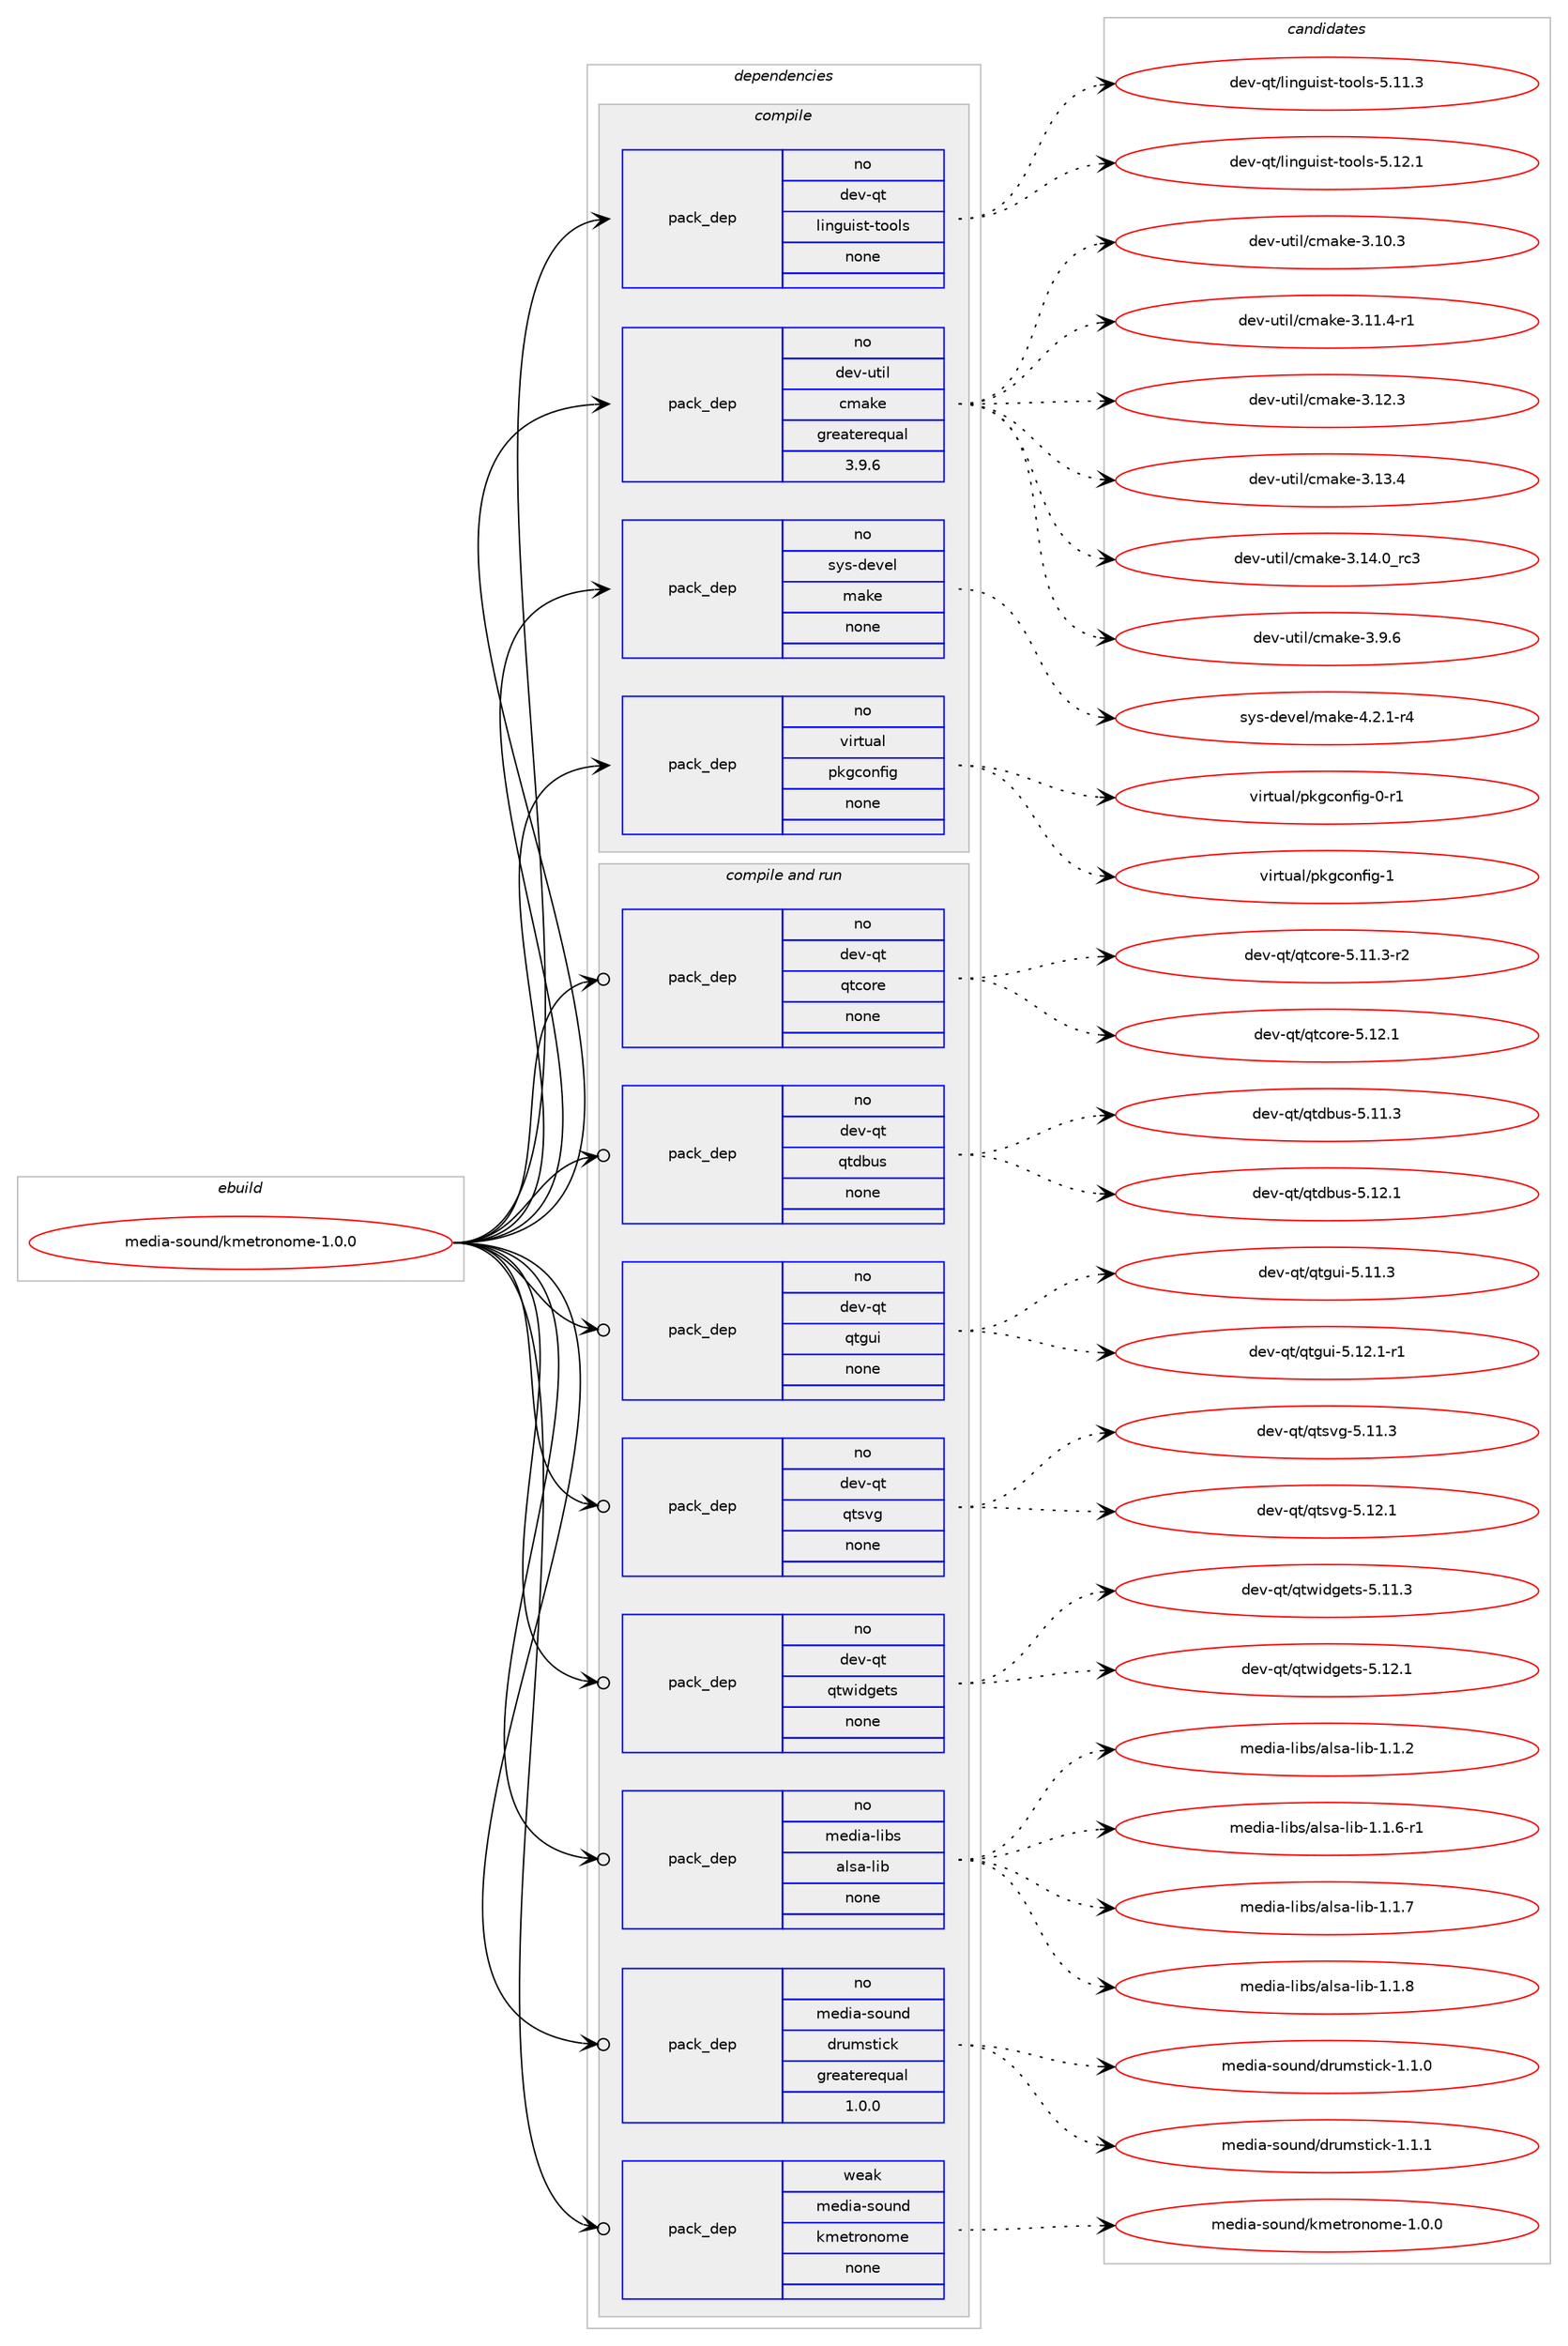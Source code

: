 digraph prolog {

# *************
# Graph options
# *************

newrank=true;
concentrate=true;
compound=true;
graph [rankdir=LR,fontname=Helvetica,fontsize=10,ranksep=1.5];#, ranksep=2.5, nodesep=0.2];
edge  [arrowhead=vee];
node  [fontname=Helvetica,fontsize=10];

# **********
# The ebuild
# **********

subgraph cluster_leftcol {
color=gray;
rank=same;
label=<<i>ebuild</i>>;
id [label="media-sound/kmetronome-1.0.0", color=red, width=4, href="../media-sound/kmetronome-1.0.0.svg"];
}

# ****************
# The dependencies
# ****************

subgraph cluster_midcol {
color=gray;
label=<<i>dependencies</i>>;
subgraph cluster_compile {
fillcolor="#eeeeee";
style=filled;
label=<<i>compile</i>>;
subgraph pack1163395 {
dependency1627029 [label=<<TABLE BORDER="0" CELLBORDER="1" CELLSPACING="0" CELLPADDING="4" WIDTH="220"><TR><TD ROWSPAN="6" CELLPADDING="30">pack_dep</TD></TR><TR><TD WIDTH="110">no</TD></TR><TR><TD>dev-qt</TD></TR><TR><TD>linguist-tools</TD></TR><TR><TD>none</TD></TR><TR><TD></TD></TR></TABLE>>, shape=none, color=blue];
}
id:e -> dependency1627029:w [weight=20,style="solid",arrowhead="vee"];
subgraph pack1163396 {
dependency1627030 [label=<<TABLE BORDER="0" CELLBORDER="1" CELLSPACING="0" CELLPADDING="4" WIDTH="220"><TR><TD ROWSPAN="6" CELLPADDING="30">pack_dep</TD></TR><TR><TD WIDTH="110">no</TD></TR><TR><TD>dev-util</TD></TR><TR><TD>cmake</TD></TR><TR><TD>greaterequal</TD></TR><TR><TD>3.9.6</TD></TR></TABLE>>, shape=none, color=blue];
}
id:e -> dependency1627030:w [weight=20,style="solid",arrowhead="vee"];
subgraph pack1163397 {
dependency1627031 [label=<<TABLE BORDER="0" CELLBORDER="1" CELLSPACING="0" CELLPADDING="4" WIDTH="220"><TR><TD ROWSPAN="6" CELLPADDING="30">pack_dep</TD></TR><TR><TD WIDTH="110">no</TD></TR><TR><TD>sys-devel</TD></TR><TR><TD>make</TD></TR><TR><TD>none</TD></TR><TR><TD></TD></TR></TABLE>>, shape=none, color=blue];
}
id:e -> dependency1627031:w [weight=20,style="solid",arrowhead="vee"];
subgraph pack1163398 {
dependency1627032 [label=<<TABLE BORDER="0" CELLBORDER="1" CELLSPACING="0" CELLPADDING="4" WIDTH="220"><TR><TD ROWSPAN="6" CELLPADDING="30">pack_dep</TD></TR><TR><TD WIDTH="110">no</TD></TR><TR><TD>virtual</TD></TR><TR><TD>pkgconfig</TD></TR><TR><TD>none</TD></TR><TR><TD></TD></TR></TABLE>>, shape=none, color=blue];
}
id:e -> dependency1627032:w [weight=20,style="solid",arrowhead="vee"];
}
subgraph cluster_compileandrun {
fillcolor="#eeeeee";
style=filled;
label=<<i>compile and run</i>>;
subgraph pack1163399 {
dependency1627033 [label=<<TABLE BORDER="0" CELLBORDER="1" CELLSPACING="0" CELLPADDING="4" WIDTH="220"><TR><TD ROWSPAN="6" CELLPADDING="30">pack_dep</TD></TR><TR><TD WIDTH="110">no</TD></TR><TR><TD>dev-qt</TD></TR><TR><TD>qtcore</TD></TR><TR><TD>none</TD></TR><TR><TD></TD></TR></TABLE>>, shape=none, color=blue];
}
id:e -> dependency1627033:w [weight=20,style="solid",arrowhead="odotvee"];
subgraph pack1163400 {
dependency1627034 [label=<<TABLE BORDER="0" CELLBORDER="1" CELLSPACING="0" CELLPADDING="4" WIDTH="220"><TR><TD ROWSPAN="6" CELLPADDING="30">pack_dep</TD></TR><TR><TD WIDTH="110">no</TD></TR><TR><TD>dev-qt</TD></TR><TR><TD>qtdbus</TD></TR><TR><TD>none</TD></TR><TR><TD></TD></TR></TABLE>>, shape=none, color=blue];
}
id:e -> dependency1627034:w [weight=20,style="solid",arrowhead="odotvee"];
subgraph pack1163401 {
dependency1627035 [label=<<TABLE BORDER="0" CELLBORDER="1" CELLSPACING="0" CELLPADDING="4" WIDTH="220"><TR><TD ROWSPAN="6" CELLPADDING="30">pack_dep</TD></TR><TR><TD WIDTH="110">no</TD></TR><TR><TD>dev-qt</TD></TR><TR><TD>qtgui</TD></TR><TR><TD>none</TD></TR><TR><TD></TD></TR></TABLE>>, shape=none, color=blue];
}
id:e -> dependency1627035:w [weight=20,style="solid",arrowhead="odotvee"];
subgraph pack1163402 {
dependency1627036 [label=<<TABLE BORDER="0" CELLBORDER="1" CELLSPACING="0" CELLPADDING="4" WIDTH="220"><TR><TD ROWSPAN="6" CELLPADDING="30">pack_dep</TD></TR><TR><TD WIDTH="110">no</TD></TR><TR><TD>dev-qt</TD></TR><TR><TD>qtsvg</TD></TR><TR><TD>none</TD></TR><TR><TD></TD></TR></TABLE>>, shape=none, color=blue];
}
id:e -> dependency1627036:w [weight=20,style="solid",arrowhead="odotvee"];
subgraph pack1163403 {
dependency1627037 [label=<<TABLE BORDER="0" CELLBORDER="1" CELLSPACING="0" CELLPADDING="4" WIDTH="220"><TR><TD ROWSPAN="6" CELLPADDING="30">pack_dep</TD></TR><TR><TD WIDTH="110">no</TD></TR><TR><TD>dev-qt</TD></TR><TR><TD>qtwidgets</TD></TR><TR><TD>none</TD></TR><TR><TD></TD></TR></TABLE>>, shape=none, color=blue];
}
id:e -> dependency1627037:w [weight=20,style="solid",arrowhead="odotvee"];
subgraph pack1163404 {
dependency1627038 [label=<<TABLE BORDER="0" CELLBORDER="1" CELLSPACING="0" CELLPADDING="4" WIDTH="220"><TR><TD ROWSPAN="6" CELLPADDING="30">pack_dep</TD></TR><TR><TD WIDTH="110">no</TD></TR><TR><TD>media-libs</TD></TR><TR><TD>alsa-lib</TD></TR><TR><TD>none</TD></TR><TR><TD></TD></TR></TABLE>>, shape=none, color=blue];
}
id:e -> dependency1627038:w [weight=20,style="solid",arrowhead="odotvee"];
subgraph pack1163405 {
dependency1627039 [label=<<TABLE BORDER="0" CELLBORDER="1" CELLSPACING="0" CELLPADDING="4" WIDTH="220"><TR><TD ROWSPAN="6" CELLPADDING="30">pack_dep</TD></TR><TR><TD WIDTH="110">no</TD></TR><TR><TD>media-sound</TD></TR><TR><TD>drumstick</TD></TR><TR><TD>greaterequal</TD></TR><TR><TD>1.0.0</TD></TR></TABLE>>, shape=none, color=blue];
}
id:e -> dependency1627039:w [weight=20,style="solid",arrowhead="odotvee"];
subgraph pack1163406 {
dependency1627040 [label=<<TABLE BORDER="0" CELLBORDER="1" CELLSPACING="0" CELLPADDING="4" WIDTH="220"><TR><TD ROWSPAN="6" CELLPADDING="30">pack_dep</TD></TR><TR><TD WIDTH="110">weak</TD></TR><TR><TD>media-sound</TD></TR><TR><TD>kmetronome</TD></TR><TR><TD>none</TD></TR><TR><TD></TD></TR></TABLE>>, shape=none, color=blue];
}
id:e -> dependency1627040:w [weight=20,style="solid",arrowhead="odotvee"];
}
subgraph cluster_run {
fillcolor="#eeeeee";
style=filled;
label=<<i>run</i>>;
}
}

# **************
# The candidates
# **************

subgraph cluster_choices {
rank=same;
color=gray;
label=<<i>candidates</i>>;

subgraph choice1163395 {
color=black;
nodesep=1;
choice10010111845113116471081051101031171051151164511611111110811545534649494651 [label="dev-qt/linguist-tools-5.11.3", color=red, width=4,href="../dev-qt/linguist-tools-5.11.3.svg"];
choice10010111845113116471081051101031171051151164511611111110811545534649504649 [label="dev-qt/linguist-tools-5.12.1", color=red, width=4,href="../dev-qt/linguist-tools-5.12.1.svg"];
dependency1627029:e -> choice10010111845113116471081051101031171051151164511611111110811545534649494651:w [style=dotted,weight="100"];
dependency1627029:e -> choice10010111845113116471081051101031171051151164511611111110811545534649504649:w [style=dotted,weight="100"];
}
subgraph choice1163396 {
color=black;
nodesep=1;
choice1001011184511711610510847991099710710145514649484651 [label="dev-util/cmake-3.10.3", color=red, width=4,href="../dev-util/cmake-3.10.3.svg"];
choice10010111845117116105108479910997107101455146494946524511449 [label="dev-util/cmake-3.11.4-r1", color=red, width=4,href="../dev-util/cmake-3.11.4-r1.svg"];
choice1001011184511711610510847991099710710145514649504651 [label="dev-util/cmake-3.12.3", color=red, width=4,href="../dev-util/cmake-3.12.3.svg"];
choice1001011184511711610510847991099710710145514649514652 [label="dev-util/cmake-3.13.4", color=red, width=4,href="../dev-util/cmake-3.13.4.svg"];
choice1001011184511711610510847991099710710145514649524648951149951 [label="dev-util/cmake-3.14.0_rc3", color=red, width=4,href="../dev-util/cmake-3.14.0_rc3.svg"];
choice10010111845117116105108479910997107101455146574654 [label="dev-util/cmake-3.9.6", color=red, width=4,href="../dev-util/cmake-3.9.6.svg"];
dependency1627030:e -> choice1001011184511711610510847991099710710145514649484651:w [style=dotted,weight="100"];
dependency1627030:e -> choice10010111845117116105108479910997107101455146494946524511449:w [style=dotted,weight="100"];
dependency1627030:e -> choice1001011184511711610510847991099710710145514649504651:w [style=dotted,weight="100"];
dependency1627030:e -> choice1001011184511711610510847991099710710145514649514652:w [style=dotted,weight="100"];
dependency1627030:e -> choice1001011184511711610510847991099710710145514649524648951149951:w [style=dotted,weight="100"];
dependency1627030:e -> choice10010111845117116105108479910997107101455146574654:w [style=dotted,weight="100"];
}
subgraph choice1163397 {
color=black;
nodesep=1;
choice1151211154510010111810110847109971071014552465046494511452 [label="sys-devel/make-4.2.1-r4", color=red, width=4,href="../sys-devel/make-4.2.1-r4.svg"];
dependency1627031:e -> choice1151211154510010111810110847109971071014552465046494511452:w [style=dotted,weight="100"];
}
subgraph choice1163398 {
color=black;
nodesep=1;
choice11810511411611797108471121071039911111010210510345484511449 [label="virtual/pkgconfig-0-r1", color=red, width=4,href="../virtual/pkgconfig-0-r1.svg"];
choice1181051141161179710847112107103991111101021051034549 [label="virtual/pkgconfig-1", color=red, width=4,href="../virtual/pkgconfig-1.svg"];
dependency1627032:e -> choice11810511411611797108471121071039911111010210510345484511449:w [style=dotted,weight="100"];
dependency1627032:e -> choice1181051141161179710847112107103991111101021051034549:w [style=dotted,weight="100"];
}
subgraph choice1163399 {
color=black;
nodesep=1;
choice100101118451131164711311699111114101455346494946514511450 [label="dev-qt/qtcore-5.11.3-r2", color=red, width=4,href="../dev-qt/qtcore-5.11.3-r2.svg"];
choice10010111845113116471131169911111410145534649504649 [label="dev-qt/qtcore-5.12.1", color=red, width=4,href="../dev-qt/qtcore-5.12.1.svg"];
dependency1627033:e -> choice100101118451131164711311699111114101455346494946514511450:w [style=dotted,weight="100"];
dependency1627033:e -> choice10010111845113116471131169911111410145534649504649:w [style=dotted,weight="100"];
}
subgraph choice1163400 {
color=black;
nodesep=1;
choice10010111845113116471131161009811711545534649494651 [label="dev-qt/qtdbus-5.11.3", color=red, width=4,href="../dev-qt/qtdbus-5.11.3.svg"];
choice10010111845113116471131161009811711545534649504649 [label="dev-qt/qtdbus-5.12.1", color=red, width=4,href="../dev-qt/qtdbus-5.12.1.svg"];
dependency1627034:e -> choice10010111845113116471131161009811711545534649494651:w [style=dotted,weight="100"];
dependency1627034:e -> choice10010111845113116471131161009811711545534649504649:w [style=dotted,weight="100"];
}
subgraph choice1163401 {
color=black;
nodesep=1;
choice100101118451131164711311610311710545534649494651 [label="dev-qt/qtgui-5.11.3", color=red, width=4,href="../dev-qt/qtgui-5.11.3.svg"];
choice1001011184511311647113116103117105455346495046494511449 [label="dev-qt/qtgui-5.12.1-r1", color=red, width=4,href="../dev-qt/qtgui-5.12.1-r1.svg"];
dependency1627035:e -> choice100101118451131164711311610311710545534649494651:w [style=dotted,weight="100"];
dependency1627035:e -> choice1001011184511311647113116103117105455346495046494511449:w [style=dotted,weight="100"];
}
subgraph choice1163402 {
color=black;
nodesep=1;
choice100101118451131164711311611511810345534649494651 [label="dev-qt/qtsvg-5.11.3", color=red, width=4,href="../dev-qt/qtsvg-5.11.3.svg"];
choice100101118451131164711311611511810345534649504649 [label="dev-qt/qtsvg-5.12.1", color=red, width=4,href="../dev-qt/qtsvg-5.12.1.svg"];
dependency1627036:e -> choice100101118451131164711311611511810345534649494651:w [style=dotted,weight="100"];
dependency1627036:e -> choice100101118451131164711311611511810345534649504649:w [style=dotted,weight="100"];
}
subgraph choice1163403 {
color=black;
nodesep=1;
choice100101118451131164711311611910510010310111611545534649494651 [label="dev-qt/qtwidgets-5.11.3", color=red, width=4,href="../dev-qt/qtwidgets-5.11.3.svg"];
choice100101118451131164711311611910510010310111611545534649504649 [label="dev-qt/qtwidgets-5.12.1", color=red, width=4,href="../dev-qt/qtwidgets-5.12.1.svg"];
dependency1627037:e -> choice100101118451131164711311611910510010310111611545534649494651:w [style=dotted,weight="100"];
dependency1627037:e -> choice100101118451131164711311611910510010310111611545534649504649:w [style=dotted,weight="100"];
}
subgraph choice1163404 {
color=black;
nodesep=1;
choice1091011001059745108105981154797108115974510810598454946494650 [label="media-libs/alsa-lib-1.1.2", color=red, width=4,href="../media-libs/alsa-lib-1.1.2.svg"];
choice10910110010597451081059811547971081159745108105984549464946544511449 [label="media-libs/alsa-lib-1.1.6-r1", color=red, width=4,href="../media-libs/alsa-lib-1.1.6-r1.svg"];
choice1091011001059745108105981154797108115974510810598454946494655 [label="media-libs/alsa-lib-1.1.7", color=red, width=4,href="../media-libs/alsa-lib-1.1.7.svg"];
choice1091011001059745108105981154797108115974510810598454946494656 [label="media-libs/alsa-lib-1.1.8", color=red, width=4,href="../media-libs/alsa-lib-1.1.8.svg"];
dependency1627038:e -> choice1091011001059745108105981154797108115974510810598454946494650:w [style=dotted,weight="100"];
dependency1627038:e -> choice10910110010597451081059811547971081159745108105984549464946544511449:w [style=dotted,weight="100"];
dependency1627038:e -> choice1091011001059745108105981154797108115974510810598454946494655:w [style=dotted,weight="100"];
dependency1627038:e -> choice1091011001059745108105981154797108115974510810598454946494656:w [style=dotted,weight="100"];
}
subgraph choice1163405 {
color=black;
nodesep=1;
choice10910110010597451151111171101004710011411710911511610599107454946494648 [label="media-sound/drumstick-1.1.0", color=red, width=4,href="../media-sound/drumstick-1.1.0.svg"];
choice10910110010597451151111171101004710011411710911511610599107454946494649 [label="media-sound/drumstick-1.1.1", color=red, width=4,href="../media-sound/drumstick-1.1.1.svg"];
dependency1627039:e -> choice10910110010597451151111171101004710011411710911511610599107454946494648:w [style=dotted,weight="100"];
dependency1627039:e -> choice10910110010597451151111171101004710011411710911511610599107454946494649:w [style=dotted,weight="100"];
}
subgraph choice1163406 {
color=black;
nodesep=1;
choice109101100105974511511111711010047107109101116114111110111109101454946484648 [label="media-sound/kmetronome-1.0.0", color=red, width=4,href="../media-sound/kmetronome-1.0.0.svg"];
dependency1627040:e -> choice109101100105974511511111711010047107109101116114111110111109101454946484648:w [style=dotted,weight="100"];
}
}

}
